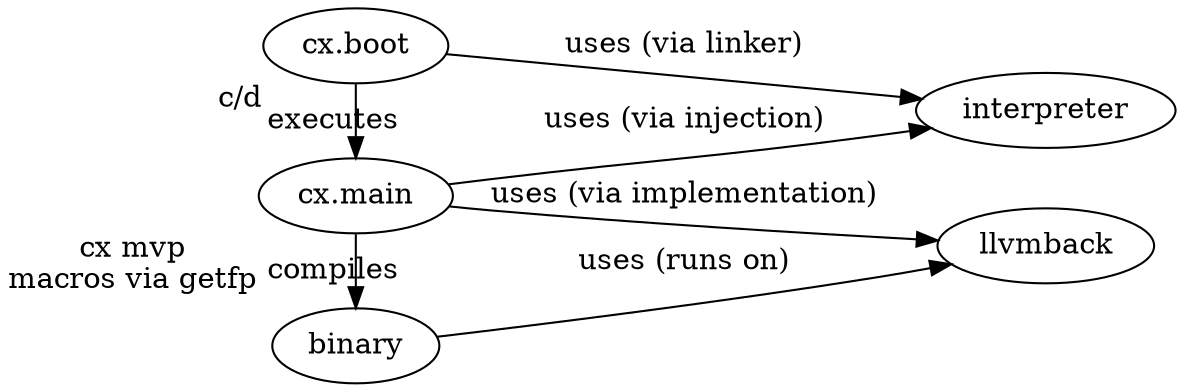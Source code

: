 Digraph G {
    rankdir=LR;
    cx_boot [label="cx.boot", xlabel="c/d"];
    cx_main [label="cx.main"];
    iback [label="interpreter"];
    cx_boot -> iback [label="uses (via linker)"];
    cx_main [xlabel="cx mvp\nmacros via getfp"];
    cx_main -> iback [label="uses (via injection)"];
    cx_main -> llvmback [label="uses (via implementation)"];
    binary -> llvmback [label="uses (runs on)"];
    cx_boot -> cx_main [label="executes"];
    cx_main -> binary [label="compiles"];
    {rank=same; cx_boot; cx_main; binary;}
}
